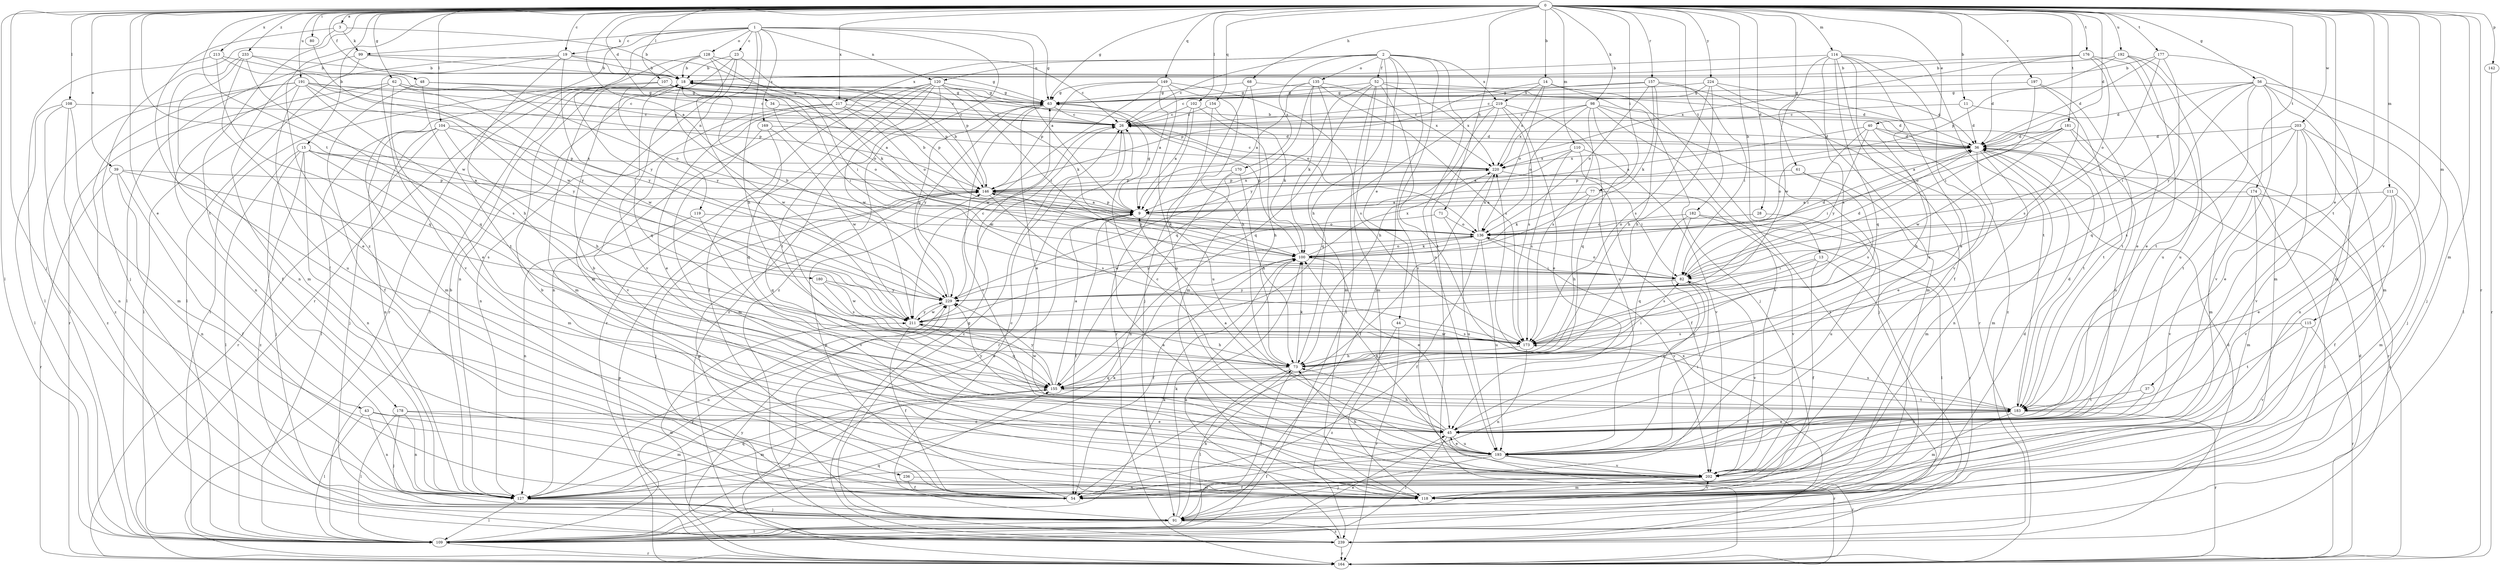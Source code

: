 strict digraph  {
0;
1;
2;
3;
9;
11;
13;
14;
15;
18;
19;
23;
26;
28;
34;
36;
37;
39;
40;
43;
44;
45;
48;
52;
54;
56;
61;
62;
63;
68;
71;
73;
77;
80;
82;
91;
98;
99;
100;
102;
104;
107;
108;
109;
110;
111;
114;
115;
118;
119;
120;
127;
128;
135;
136;
142;
146;
149;
154;
155;
157;
164;
169;
170;
173;
174;
176;
177;
178;
180;
181;
182;
183;
191;
192;
193;
197;
202;
203;
211;
213;
217;
219;
220;
224;
229;
233;
236;
239;
0 -> 3  [label=a];
0 -> 9  [label=a];
0 -> 11  [label=b];
0 -> 13  [label=b];
0 -> 14  [label=b];
0 -> 15  [label=b];
0 -> 19  [label=c];
0 -> 28  [label=d];
0 -> 34  [label=d];
0 -> 36  [label=d];
0 -> 37  [label=e];
0 -> 39  [label=e];
0 -> 40  [label=e];
0 -> 43  [label=e];
0 -> 48  [label=f];
0 -> 56  [label=g];
0 -> 61  [label=g];
0 -> 62  [label=g];
0 -> 63  [label=g];
0 -> 68  [label=h];
0 -> 71  [label=h];
0 -> 77  [label=i];
0 -> 80  [label=i];
0 -> 91  [label=j];
0 -> 98  [label=k];
0 -> 102  [label=l];
0 -> 104  [label=l];
0 -> 107  [label=l];
0 -> 108  [label=l];
0 -> 109  [label=l];
0 -> 110  [label=m];
0 -> 111  [label=m];
0 -> 114  [label=m];
0 -> 115  [label=m];
0 -> 118  [label=m];
0 -> 142  [label=p];
0 -> 149  [label=q];
0 -> 154  [label=q];
0 -> 157  [label=r];
0 -> 164  [label=r];
0 -> 174  [label=t];
0 -> 176  [label=t];
0 -> 177  [label=t];
0 -> 178  [label=t];
0 -> 180  [label=t];
0 -> 181  [label=t];
0 -> 182  [label=t];
0 -> 183  [label=t];
0 -> 191  [label=u];
0 -> 192  [label=u];
0 -> 197  [label=v];
0 -> 202  [label=v];
0 -> 203  [label=w];
0 -> 211  [label=w];
0 -> 213  [label=x];
0 -> 217  [label=x];
0 -> 224  [label=y];
0 -> 233  [label=z];
0 -> 236  [label=z];
1 -> 9  [label=a];
1 -> 19  [label=c];
1 -> 23  [label=c];
1 -> 63  [label=g];
1 -> 73  [label=h];
1 -> 99  [label=k];
1 -> 119  [label=n];
1 -> 120  [label=n];
1 -> 128  [label=o];
1 -> 164  [label=r];
1 -> 169  [label=s];
1 -> 229  [label=y];
1 -> 239  [label=z];
2 -> 26  [label=c];
2 -> 44  [label=e];
2 -> 52  [label=f];
2 -> 73  [label=h];
2 -> 91  [label=j];
2 -> 120  [label=n];
2 -> 135  [label=o];
2 -> 170  [label=s];
2 -> 193  [label=u];
2 -> 202  [label=v];
2 -> 217  [label=x];
2 -> 219  [label=x];
3 -> 18  [label=b];
3 -> 54  [label=f];
3 -> 91  [label=j];
3 -> 99  [label=k];
9 -> 18  [label=b];
9 -> 54  [label=f];
9 -> 63  [label=g];
9 -> 136  [label=o];
9 -> 146  [label=p];
11 -> 26  [label=c];
11 -> 36  [label=d];
11 -> 183  [label=t];
13 -> 54  [label=f];
13 -> 82  [label=i];
13 -> 109  [label=l];
13 -> 173  [label=s];
14 -> 91  [label=j];
14 -> 136  [label=o];
14 -> 146  [label=p];
14 -> 219  [label=x];
14 -> 220  [label=x];
14 -> 239  [label=z];
15 -> 9  [label=a];
15 -> 91  [label=j];
15 -> 109  [label=l];
15 -> 118  [label=m];
15 -> 127  [label=n];
15 -> 220  [label=x];
15 -> 239  [label=z];
18 -> 63  [label=g];
18 -> 82  [label=i];
18 -> 109  [label=l];
18 -> 118  [label=m];
18 -> 146  [label=p];
18 -> 155  [label=q];
18 -> 211  [label=w];
19 -> 18  [label=b];
19 -> 73  [label=h];
19 -> 109  [label=l];
19 -> 146  [label=p];
19 -> 202  [label=v];
19 -> 229  [label=y];
23 -> 18  [label=b];
23 -> 100  [label=k];
23 -> 118  [label=m];
23 -> 127  [label=n];
23 -> 202  [label=v];
26 -> 36  [label=d];
26 -> 164  [label=r];
28 -> 136  [label=o];
28 -> 193  [label=u];
34 -> 26  [label=c];
34 -> 136  [label=o];
36 -> 18  [label=b];
36 -> 45  [label=e];
36 -> 82  [label=i];
36 -> 118  [label=m];
36 -> 127  [label=n];
36 -> 136  [label=o];
36 -> 164  [label=r];
36 -> 220  [label=x];
37 -> 183  [label=t];
37 -> 193  [label=u];
39 -> 54  [label=f];
39 -> 127  [label=n];
39 -> 146  [label=p];
39 -> 164  [label=r];
39 -> 173  [label=s];
40 -> 9  [label=a];
40 -> 36  [label=d];
40 -> 73  [label=h];
40 -> 82  [label=i];
40 -> 183  [label=t];
40 -> 229  [label=y];
43 -> 45  [label=e];
43 -> 109  [label=l];
43 -> 118  [label=m];
43 -> 127  [label=n];
44 -> 164  [label=r];
44 -> 173  [label=s];
44 -> 239  [label=z];
45 -> 9  [label=a];
45 -> 26  [label=c];
45 -> 73  [label=h];
45 -> 109  [label=l];
45 -> 164  [label=r];
45 -> 183  [label=t];
45 -> 193  [label=u];
48 -> 26  [label=c];
48 -> 54  [label=f];
48 -> 63  [label=g];
48 -> 183  [label=t];
52 -> 36  [label=d];
52 -> 63  [label=g];
52 -> 109  [label=l];
52 -> 118  [label=m];
52 -> 155  [label=q];
52 -> 183  [label=t];
52 -> 220  [label=x];
52 -> 229  [label=y];
54 -> 18  [label=b];
54 -> 146  [label=p];
56 -> 36  [label=d];
56 -> 63  [label=g];
56 -> 82  [label=i];
56 -> 91  [label=j];
56 -> 109  [label=l];
56 -> 118  [label=m];
56 -> 155  [label=q];
56 -> 183  [label=t];
56 -> 202  [label=v];
61 -> 118  [label=m];
61 -> 146  [label=p];
61 -> 173  [label=s];
62 -> 45  [label=e];
62 -> 63  [label=g];
62 -> 109  [label=l];
62 -> 136  [label=o];
62 -> 164  [label=r];
62 -> 211  [label=w];
63 -> 26  [label=c];
63 -> 45  [label=e];
63 -> 202  [label=v];
63 -> 229  [label=y];
68 -> 36  [label=d];
68 -> 63  [label=g];
68 -> 91  [label=j];
68 -> 118  [label=m];
71 -> 136  [label=o];
71 -> 193  [label=u];
71 -> 211  [label=w];
73 -> 82  [label=i];
73 -> 91  [label=j];
73 -> 100  [label=k];
73 -> 109  [label=l];
73 -> 155  [label=q];
77 -> 9  [label=a];
77 -> 73  [label=h];
77 -> 100  [label=k];
77 -> 202  [label=v];
80 -> 211  [label=w];
82 -> 18  [label=b];
82 -> 36  [label=d];
82 -> 45  [label=e];
82 -> 136  [label=o];
82 -> 202  [label=v];
82 -> 229  [label=y];
91 -> 26  [label=c];
91 -> 36  [label=d];
91 -> 73  [label=h];
91 -> 100  [label=k];
91 -> 109  [label=l];
91 -> 146  [label=p];
91 -> 239  [label=z];
98 -> 26  [label=c];
98 -> 36  [label=d];
98 -> 91  [label=j];
98 -> 136  [label=o];
98 -> 155  [label=q];
98 -> 173  [label=s];
98 -> 202  [label=v];
98 -> 220  [label=x];
99 -> 18  [label=b];
99 -> 63  [label=g];
99 -> 109  [label=l];
99 -> 127  [label=n];
100 -> 36  [label=d];
100 -> 45  [label=e];
100 -> 54  [label=f];
100 -> 63  [label=g];
100 -> 82  [label=i];
100 -> 136  [label=o];
100 -> 146  [label=p];
100 -> 220  [label=x];
102 -> 9  [label=a];
102 -> 26  [label=c];
102 -> 73  [label=h];
102 -> 164  [label=r];
104 -> 36  [label=d];
104 -> 73  [label=h];
104 -> 91  [label=j];
104 -> 109  [label=l];
104 -> 127  [label=n];
104 -> 146  [label=p];
104 -> 164  [label=r];
107 -> 9  [label=a];
107 -> 26  [label=c];
107 -> 63  [label=g];
107 -> 109  [label=l];
107 -> 118  [label=m];
107 -> 136  [label=o];
108 -> 26  [label=c];
108 -> 109  [label=l];
108 -> 118  [label=m];
108 -> 127  [label=n];
108 -> 239  [label=z];
109 -> 45  [label=e];
109 -> 100  [label=k];
109 -> 155  [label=q];
109 -> 164  [label=r];
109 -> 229  [label=y];
110 -> 9  [label=a];
110 -> 54  [label=f];
110 -> 173  [label=s];
110 -> 202  [label=v];
110 -> 220  [label=x];
111 -> 9  [label=a];
111 -> 45  [label=e];
111 -> 54  [label=f];
111 -> 118  [label=m];
111 -> 202  [label=v];
114 -> 18  [label=b];
114 -> 45  [label=e];
114 -> 54  [label=f];
114 -> 155  [label=q];
114 -> 173  [label=s];
114 -> 183  [label=t];
114 -> 193  [label=u];
114 -> 202  [label=v];
114 -> 211  [label=w];
115 -> 164  [label=r];
115 -> 173  [label=s];
115 -> 183  [label=t];
115 -> 202  [label=v];
118 -> 202  [label=v];
119 -> 127  [label=n];
119 -> 136  [label=o];
119 -> 202  [label=v];
120 -> 54  [label=f];
120 -> 63  [label=g];
120 -> 82  [label=i];
120 -> 100  [label=k];
120 -> 127  [label=n];
120 -> 136  [label=o];
120 -> 164  [label=r];
120 -> 183  [label=t];
120 -> 211  [label=w];
120 -> 239  [label=z];
127 -> 9  [label=a];
127 -> 18  [label=b];
127 -> 91  [label=j];
127 -> 100  [label=k];
127 -> 109  [label=l];
127 -> 155  [label=q];
128 -> 18  [label=b];
128 -> 26  [label=c];
128 -> 82  [label=i];
128 -> 164  [label=r];
128 -> 173  [label=s];
128 -> 229  [label=y];
135 -> 9  [label=a];
135 -> 63  [label=g];
135 -> 100  [label=k];
135 -> 118  [label=m];
135 -> 155  [label=q];
135 -> 173  [label=s];
135 -> 220  [label=x];
136 -> 54  [label=f];
136 -> 100  [label=k];
136 -> 193  [label=u];
136 -> 202  [label=v];
136 -> 220  [label=x];
136 -> 229  [label=y];
142 -> 164  [label=r];
146 -> 9  [label=a];
146 -> 18  [label=b];
146 -> 91  [label=j];
146 -> 100  [label=k];
146 -> 155  [label=q];
146 -> 173  [label=s];
146 -> 220  [label=x];
149 -> 9  [label=a];
149 -> 63  [label=g];
149 -> 73  [label=h];
149 -> 146  [label=p];
149 -> 173  [label=s];
149 -> 193  [label=u];
149 -> 211  [label=w];
154 -> 26  [label=c];
154 -> 100  [label=k];
154 -> 193  [label=u];
155 -> 9  [label=a];
155 -> 109  [label=l];
155 -> 183  [label=t];
155 -> 211  [label=w];
155 -> 229  [label=y];
157 -> 26  [label=c];
157 -> 63  [label=g];
157 -> 73  [label=h];
157 -> 82  [label=i];
157 -> 100  [label=k];
157 -> 136  [label=o];
157 -> 164  [label=r];
164 -> 36  [label=d];
164 -> 146  [label=p];
164 -> 229  [label=y];
169 -> 36  [label=d];
169 -> 118  [label=m];
169 -> 155  [label=q];
169 -> 211  [label=w];
170 -> 73  [label=h];
170 -> 127  [label=n];
170 -> 146  [label=p];
173 -> 73  [label=h];
173 -> 127  [label=n];
174 -> 9  [label=a];
174 -> 109  [label=l];
174 -> 118  [label=m];
174 -> 202  [label=v];
174 -> 239  [label=z];
176 -> 18  [label=b];
176 -> 36  [label=d];
176 -> 45  [label=e];
176 -> 136  [label=o];
176 -> 193  [label=u];
176 -> 220  [label=x];
177 -> 18  [label=b];
177 -> 36  [label=d];
177 -> 82  [label=i];
177 -> 118  [label=m];
177 -> 229  [label=y];
178 -> 45  [label=e];
178 -> 91  [label=j];
178 -> 109  [label=l];
178 -> 118  [label=m];
178 -> 127  [label=n];
180 -> 173  [label=s];
180 -> 211  [label=w];
180 -> 229  [label=y];
181 -> 9  [label=a];
181 -> 36  [label=d];
181 -> 118  [label=m];
181 -> 136  [label=o];
181 -> 193  [label=u];
181 -> 211  [label=w];
182 -> 109  [label=l];
182 -> 136  [label=o];
182 -> 155  [label=q];
182 -> 193  [label=u];
182 -> 239  [label=z];
183 -> 36  [label=d];
183 -> 45  [label=e];
183 -> 118  [label=m];
183 -> 164  [label=r];
183 -> 173  [label=s];
183 -> 229  [label=y];
191 -> 26  [label=c];
191 -> 63  [label=g];
191 -> 109  [label=l];
191 -> 127  [label=n];
191 -> 146  [label=p];
191 -> 173  [label=s];
191 -> 193  [label=u];
191 -> 229  [label=y];
191 -> 239  [label=z];
192 -> 18  [label=b];
192 -> 45  [label=e];
192 -> 118  [label=m];
192 -> 146  [label=p];
192 -> 193  [label=u];
193 -> 18  [label=b];
193 -> 45  [label=e];
193 -> 54  [label=f];
193 -> 82  [label=i];
193 -> 91  [label=j];
193 -> 100  [label=k];
193 -> 164  [label=r];
193 -> 202  [label=v];
197 -> 63  [label=g];
197 -> 82  [label=i];
197 -> 173  [label=s];
197 -> 183  [label=t];
202 -> 9  [label=a];
202 -> 54  [label=f];
202 -> 73  [label=h];
202 -> 118  [label=m];
202 -> 127  [label=n];
203 -> 36  [label=d];
203 -> 45  [label=e];
203 -> 91  [label=j];
203 -> 127  [label=n];
203 -> 173  [label=s];
203 -> 183  [label=t];
203 -> 202  [label=v];
211 -> 26  [label=c];
211 -> 54  [label=f];
211 -> 73  [label=h];
211 -> 155  [label=q];
211 -> 173  [label=s];
211 -> 229  [label=y];
213 -> 18  [label=b];
213 -> 109  [label=l];
213 -> 155  [label=q];
213 -> 220  [label=x];
217 -> 26  [label=c];
217 -> 45  [label=e];
217 -> 127  [label=n];
217 -> 136  [label=o];
217 -> 146  [label=p];
217 -> 202  [label=v];
219 -> 26  [label=c];
219 -> 45  [label=e];
219 -> 73  [label=h];
219 -> 155  [label=q];
219 -> 164  [label=r];
219 -> 173  [label=s];
219 -> 193  [label=u];
220 -> 26  [label=c];
220 -> 54  [label=f];
220 -> 82  [label=i];
220 -> 146  [label=p];
224 -> 26  [label=c];
224 -> 63  [label=g];
224 -> 73  [label=h];
224 -> 118  [label=m];
224 -> 173  [label=s];
224 -> 239  [label=z];
229 -> 26  [label=c];
229 -> 63  [label=g];
229 -> 127  [label=n];
229 -> 211  [label=w];
233 -> 18  [label=b];
233 -> 45  [label=e];
233 -> 54  [label=f];
233 -> 118  [label=m];
233 -> 155  [label=q];
233 -> 229  [label=y];
236 -> 54  [label=f];
236 -> 118  [label=m];
239 -> 26  [label=c];
239 -> 36  [label=d];
239 -> 63  [label=g];
239 -> 100  [label=k];
239 -> 164  [label=r];
239 -> 211  [label=w];
239 -> 220  [label=x];
}
